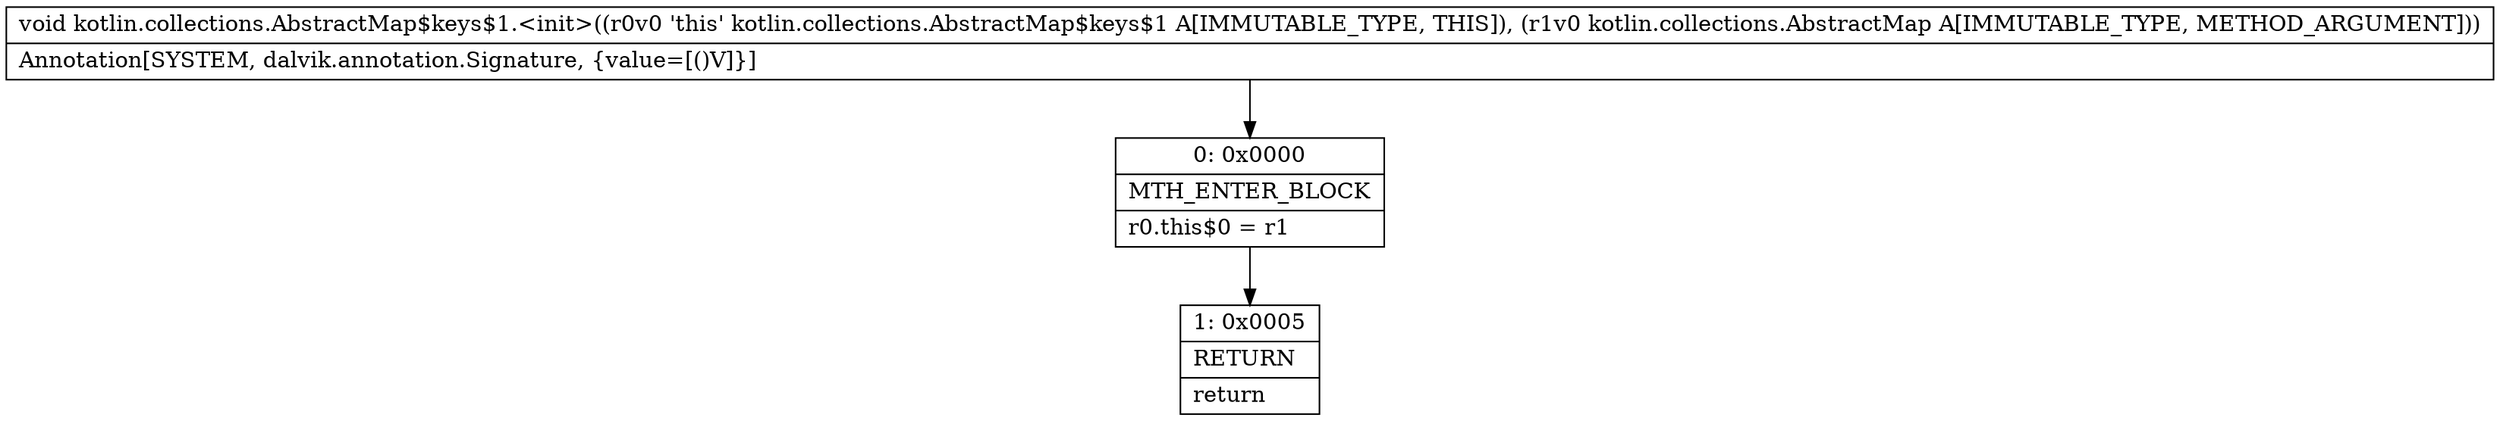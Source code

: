 digraph "CFG forkotlin.collections.AbstractMap$keys$1.\<init\>(Lkotlin\/collections\/AbstractMap;)V" {
Node_0 [shape=record,label="{0\:\ 0x0000|MTH_ENTER_BLOCK\l|r0.this$0 = r1\l}"];
Node_1 [shape=record,label="{1\:\ 0x0005|RETURN\l|return\l}"];
MethodNode[shape=record,label="{void kotlin.collections.AbstractMap$keys$1.\<init\>((r0v0 'this' kotlin.collections.AbstractMap$keys$1 A[IMMUTABLE_TYPE, THIS]), (r1v0 kotlin.collections.AbstractMap A[IMMUTABLE_TYPE, METHOD_ARGUMENT]))  | Annotation[SYSTEM, dalvik.annotation.Signature, \{value=[()V]\}]\l}"];
MethodNode -> Node_0;
Node_0 -> Node_1;
}

